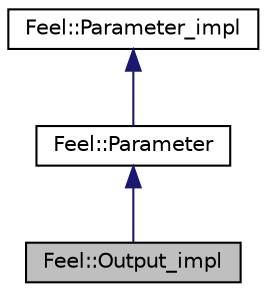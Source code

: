 digraph "Feel::Output_impl"
{
 // LATEX_PDF_SIZE
  edge [fontname="Helvetica",fontsize="10",labelfontname="Helvetica",labelfontsize="10"];
  node [fontname="Helvetica",fontsize="10",shape=record];
  Node1 [label="Feel::Output_impl",height=0.2,width=0.4,color="black", fillcolor="grey75", style="filled", fontcolor="black",tooltip=" "];
  Node2 -> Node1 [dir="back",color="midnightblue",fontsize="10",style="solid",fontname="Helvetica"];
  Node2 [label="Feel::Parameter",height=0.2,width=0.4,color="black", fillcolor="white", style="filled",URL="$classFeel_1_1Parameter.html",tooltip="parameter class to describe code inputs"];
  Node3 -> Node2 [dir="back",color="midnightblue",fontsize="10",style="solid",fontname="Helvetica"];
  Node3 [label="Feel::Parameter_impl",height=0.2,width=0.4,color="black", fillcolor="white", style="filled",URL="$classFeel_1_1Parameter__impl.html",tooltip=" "];
}

